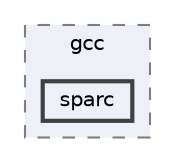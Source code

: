 digraph "external/libcds/cds/compiler/gcc/sparc"
{
 // LATEX_PDF_SIZE
  bgcolor="transparent";
  edge [fontname=Helvetica,fontsize=10,labelfontname=Helvetica,labelfontsize=10];
  node [fontname=Helvetica,fontsize=10,shape=box,height=0.2,width=0.4];
  compound=true
  subgraph clusterdir_7784f9b0c9c89af0e442d1445e4521a4 {
    graph [ bgcolor="#edf0f7", pencolor="grey50", label="gcc", fontname=Helvetica,fontsize=10 style="filled,dashed", URL="dir_7784f9b0c9c89af0e442d1445e4521a4.html",tooltip=""]
  dir_e1836f3273c53d14e721a76633d01485 [label="sparc", fillcolor="#edf0f7", color="grey25", style="filled,bold", URL="dir_e1836f3273c53d14e721a76633d01485.html",tooltip=""];
  }
}
